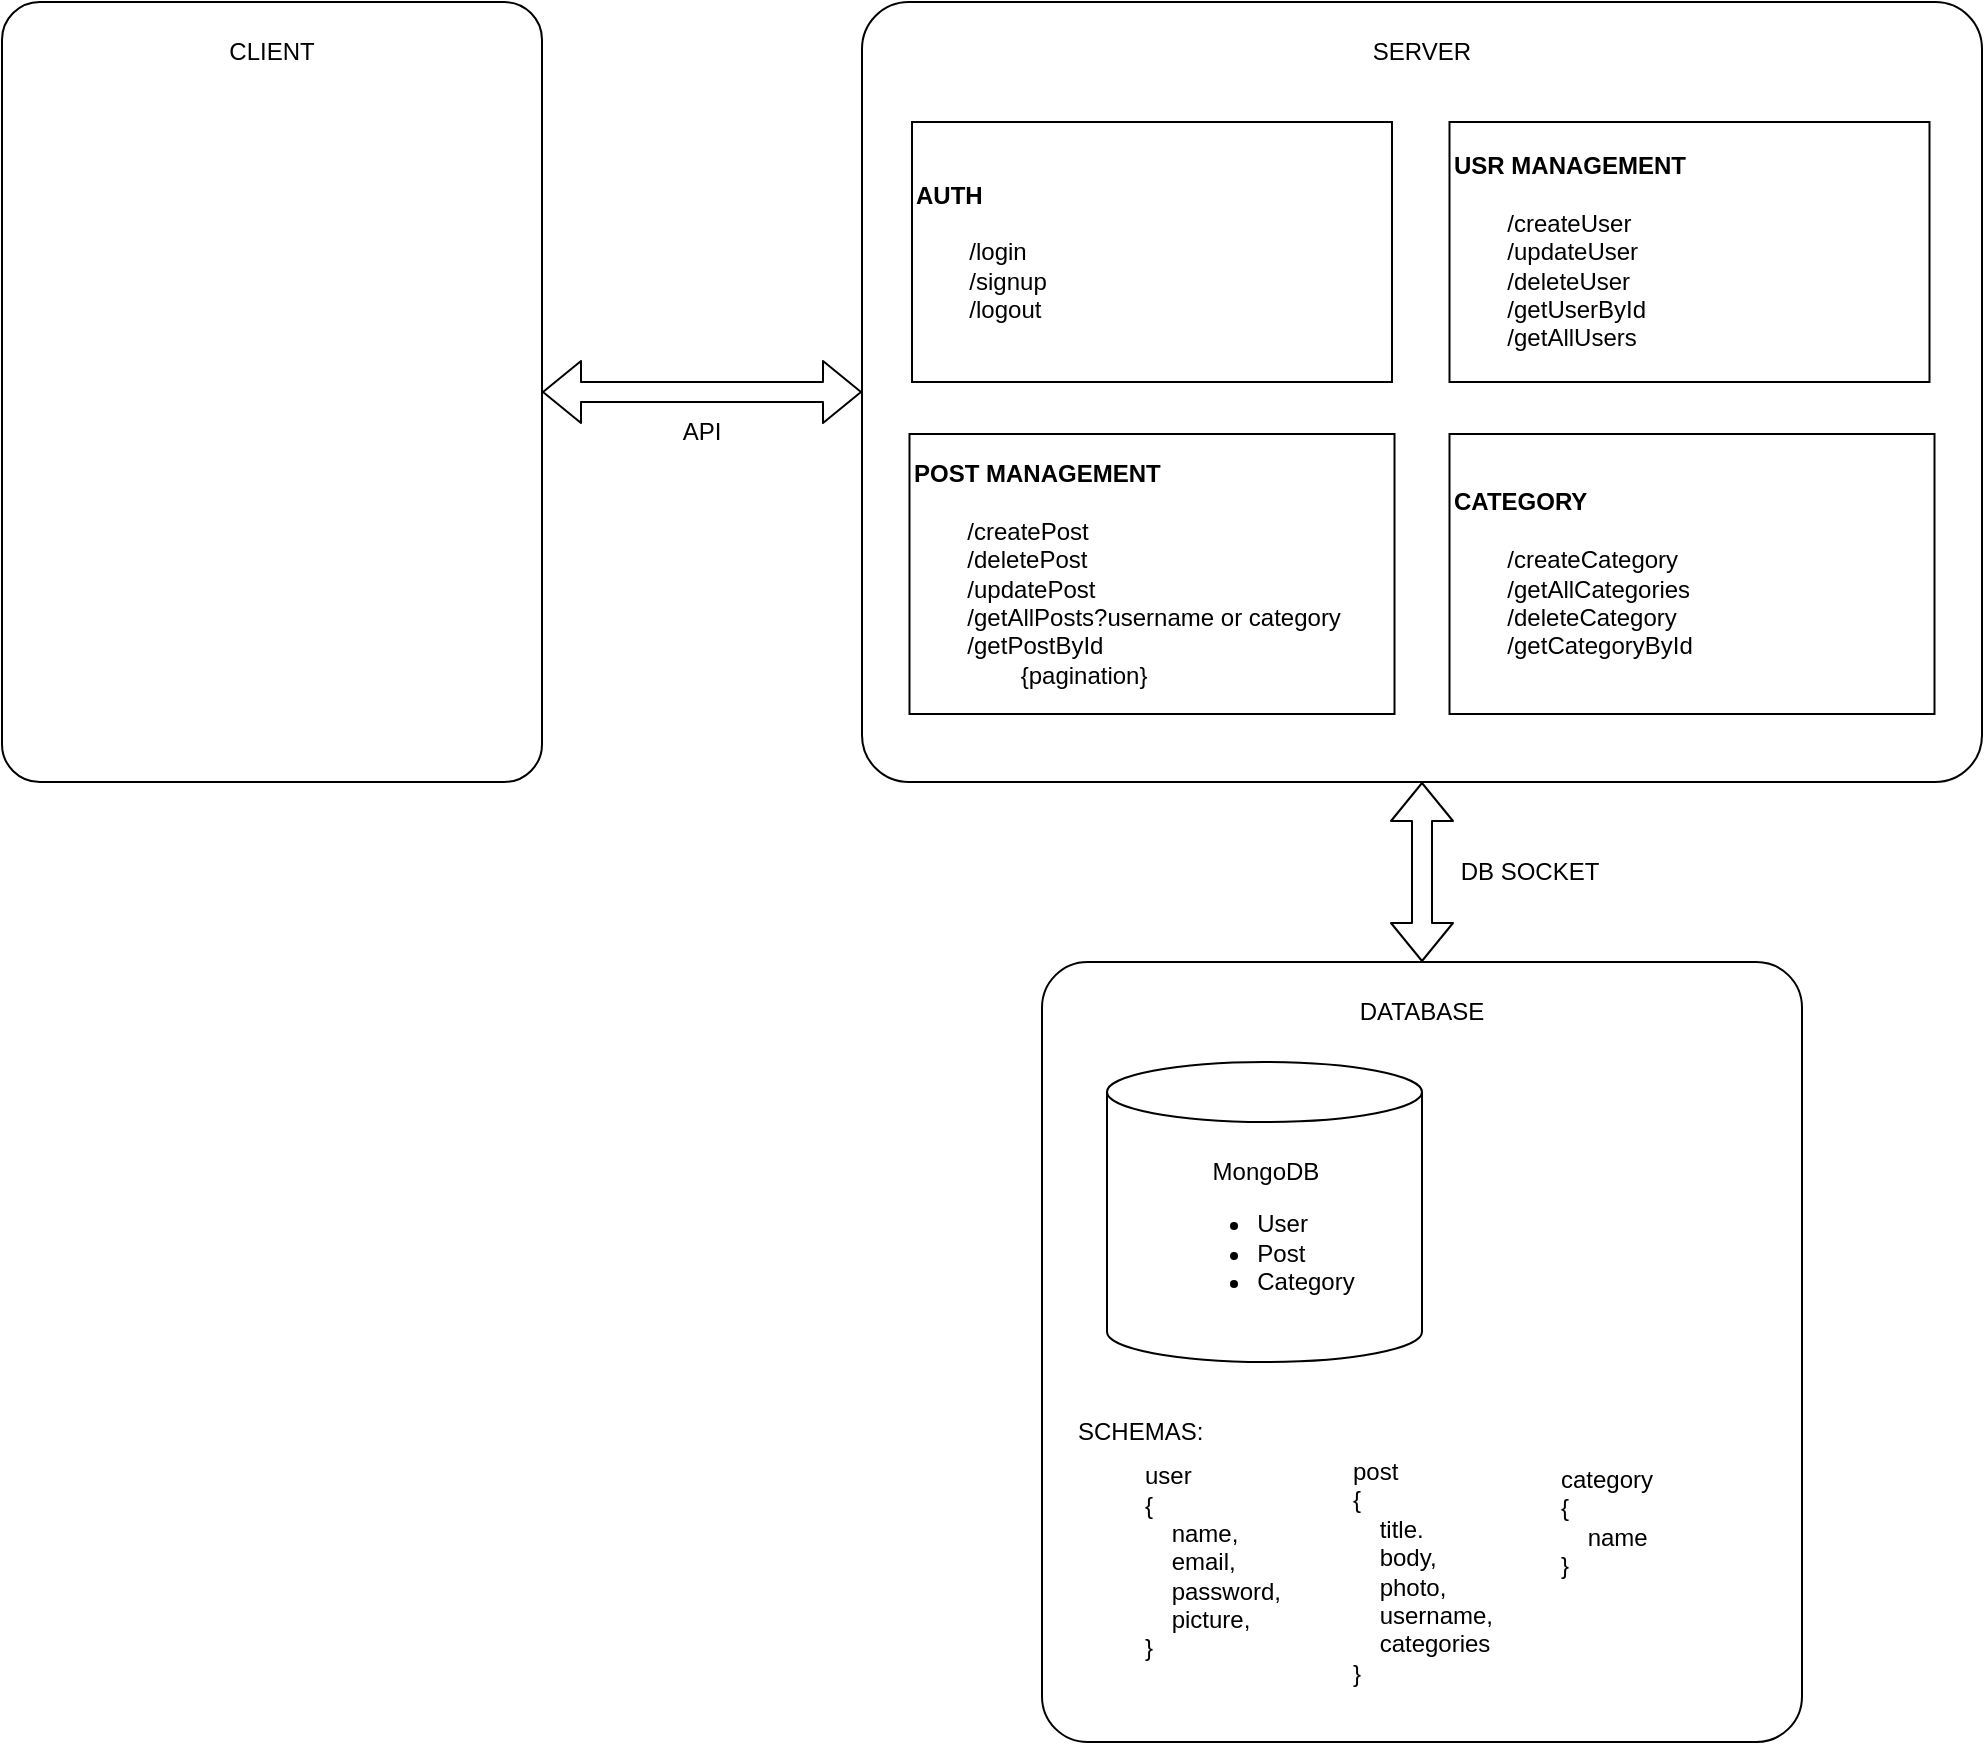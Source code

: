 <mxfile>
    <diagram id="8J5M5Pyc6L5RRG8MrWHb" name="Page-1">
        <mxGraphModel dx="1253" dy="704" grid="1" gridSize="10" guides="1" tooltips="1" connect="1" arrows="1" fold="1" page="1" pageScale="1" pageWidth="850" pageHeight="1100" math="0" shadow="0">
            <root>
                <mxCell id="0"/>
                <mxCell id="1" parent="0"/>
                <mxCell id="22" value="" style="rounded=1;whiteSpace=wrap;html=1;arcSize=6;" vertex="1" parent="1">
                    <mxGeometry x="530" y="530" width="380" height="390" as="geometry"/>
                </mxCell>
                <mxCell id="2" value="" style="rounded=1;whiteSpace=wrap;html=1;arcSize=7;" parent="1" vertex="1">
                    <mxGeometry x="10" y="50" width="270" height="390" as="geometry"/>
                </mxCell>
                <mxCell id="3" value="" style="rounded=1;whiteSpace=wrap;html=1;arcSize=6;" parent="1" vertex="1">
                    <mxGeometry x="440" y="50" width="560" height="390" as="geometry"/>
                </mxCell>
                <mxCell id="4" value="CLIENT" style="text;html=1;strokeColor=none;fillColor=none;align=center;verticalAlign=middle;whiteSpace=wrap;rounded=0;" parent="1" vertex="1">
                    <mxGeometry x="115" y="60" width="60" height="30" as="geometry"/>
                </mxCell>
                <mxCell id="5" value="SERVER" style="text;html=1;strokeColor=none;fillColor=none;align=center;verticalAlign=middle;whiteSpace=wrap;rounded=0;" parent="1" vertex="1">
                    <mxGeometry x="690" y="60" width="60" height="30" as="geometry"/>
                </mxCell>
                <mxCell id="7" value="API" style="text;html=1;strokeColor=none;fillColor=none;align=center;verticalAlign=middle;whiteSpace=wrap;rounded=0;" parent="1" vertex="1">
                    <mxGeometry x="330" y="250" width="60" height="30" as="geometry"/>
                </mxCell>
                <mxCell id="8" value="MongoDB&lt;br&gt;&lt;div style=&quot;text-align: left;&quot;&gt;&lt;ul&gt;&lt;li&gt;&lt;span style=&quot;background-color: initial;&quot;&gt;User&lt;/span&gt;&lt;/li&gt;&lt;li&gt;&lt;span style=&quot;background-color: initial;&quot;&gt;Post&lt;/span&gt;&lt;/li&gt;&lt;li&gt;&lt;span style=&quot;background-color: initial;&quot;&gt;Category&lt;/span&gt;&lt;/li&gt;&lt;/ul&gt;&lt;/div&gt;" style="shape=cylinder3;whiteSpace=wrap;html=1;boundedLbl=1;backgroundOutline=1;size=15;" parent="1" vertex="1">
                    <mxGeometry x="562.5" y="580" width="157.5" height="150" as="geometry"/>
                </mxCell>
                <mxCell id="11" value="&lt;div style=&quot;text-align: left;&quot;&gt;&lt;span style=&quot;background-color: initial;&quot;&gt;user&amp;nbsp;&lt;/span&gt;&lt;/div&gt;&lt;div style=&quot;text-align: left;&quot;&gt;&lt;span style=&quot;background-color: initial;&quot;&gt;{&lt;br&gt;&amp;nbsp; &amp;nbsp; name,&lt;br&gt;&amp;nbsp; &amp;nbsp; email,&lt;br&gt;&amp;nbsp; &amp;nbsp; password,&lt;br&gt;&amp;nbsp; &amp;nbsp; picture,&lt;/span&gt;&lt;/div&gt;&lt;div style=&quot;text-align: left;&quot;&gt;&lt;span style=&quot;background-color: initial;&quot;&gt;}&lt;/span&gt;&lt;/div&gt;" style="text;html=1;strokeColor=none;fillColor=none;align=center;verticalAlign=middle;whiteSpace=wrap;rounded=0;" parent="1" vertex="1">
                    <mxGeometry x="562.5" y="780" width="105" height="100" as="geometry"/>
                </mxCell>
                <mxCell id="12" value="&lt;div style=&quot;text-align: left;&quot;&gt;&lt;span style=&quot;background-color: initial;&quot;&gt;post&lt;br&gt;{&lt;/span&gt;&lt;br&gt;&lt;/div&gt;&lt;div style=&quot;text-align: left;&quot;&gt;&lt;span style=&quot;background-color: initial;&quot;&gt;&amp;nbsp; &amp;nbsp; title.&lt;br&gt;&amp;nbsp; &amp;nbsp; body,&lt;br&gt;&amp;nbsp; &amp;nbsp; photo,&lt;br&gt;&amp;nbsp; &amp;nbsp; username,&lt;br&gt;&amp;nbsp; &amp;nbsp; categories&lt;/span&gt;&lt;/div&gt;&lt;div style=&quot;text-align: left;&quot;&gt;&lt;span style=&quot;background-color: initial;&quot;&gt;}&lt;/span&gt;&lt;/div&gt;" style="text;html=1;strokeColor=none;fillColor=none;align=center;verticalAlign=middle;whiteSpace=wrap;rounded=0;" parent="1" vertex="1">
                    <mxGeometry x="667.5" y="780" width="105" height="110" as="geometry"/>
                </mxCell>
                <mxCell id="13" value="&lt;b&gt;USR MANAGEMENT&lt;br&gt;&lt;/b&gt;&lt;br&gt;&lt;span style=&quot;white-space: pre;&quot;&gt;&#9;&lt;/span&gt;/createUser&lt;br&gt;&lt;span style=&quot;white-space: pre;&quot;&gt;&#9;&lt;/span&gt;/updateUser&lt;br&gt;&lt;span style=&quot;white-space: pre;&quot;&gt;&#9;&lt;/span&gt;/deleteUser&lt;br&gt;&lt;span style=&quot;white-space: pre;&quot;&gt;&#9;&lt;/span&gt;/getUserById&lt;br&gt;&lt;span style=&quot;white-space: pre;&quot;&gt;&#9;&lt;/span&gt;/getAllUsers" style="rounded=0;whiteSpace=wrap;html=1;align=left;" parent="1" vertex="1">
                    <mxGeometry x="733.75" y="110" width="240" height="130" as="geometry"/>
                </mxCell>
                <mxCell id="14" value="&lt;b&gt;POST MANAGEMENT&lt;br&gt;&lt;/b&gt;&lt;br&gt;&lt;span style=&quot;&quot;&gt;&#9;&lt;/span&gt;&lt;span style=&quot;white-space: pre;&quot;&gt;&#9;&lt;/span&gt;/createPost&lt;br&gt;&lt;span style=&quot;&quot;&gt;&#9;&lt;/span&gt;&lt;span style=&quot;white-space: pre;&quot;&gt;&#9;&lt;/span&gt;/deletePost&lt;br&gt;&lt;span style=&quot;&quot;&gt;&#9;&lt;/span&gt;&lt;span style=&quot;white-space: pre;&quot;&gt;&#9;&lt;/span&gt;/updatePost&lt;br&gt;&lt;span style=&quot;&quot;&gt;&#9;&lt;/span&gt;&lt;span style=&quot;white-space: pre;&quot;&gt;&#9;&lt;/span&gt;/getAllPosts?username or category&lt;br&gt;&lt;span style=&quot;white-space: pre;&quot;&gt;&#9;&lt;/span&gt;/getPostById&lt;br&gt;&lt;span style=&quot;white-space: pre;&quot;&gt;&#9;&lt;/span&gt;&lt;span style=&quot;white-space: pre;&quot;&gt;&#9;&lt;/span&gt;{pagination}" style="rounded=0;whiteSpace=wrap;html=1;align=left;" parent="1" vertex="1">
                    <mxGeometry x="463.75" y="266" width="242.5" height="140" as="geometry"/>
                </mxCell>
                <mxCell id="15" value="&lt;b&gt;AUTH&lt;/b&gt;&lt;br&gt;&lt;br&gt;&lt;span style=&quot;white-space: pre;&quot;&gt;&#9;&lt;/span&gt;/login&lt;br&gt;&lt;span style=&quot;white-space: pre;&quot;&gt;&#9;&lt;/span&gt;/signup&lt;br&gt;&lt;span style=&quot;white-space: pre;&quot;&gt;&#9;&lt;/span&gt;/logout" style="rounded=0;whiteSpace=wrap;html=1;align=left;" parent="1" vertex="1">
                    <mxGeometry x="465" y="110" width="240" height="130" as="geometry"/>
                </mxCell>
                <mxCell id="16" value="&lt;b&gt;CATEGORY&lt;/b&gt;&lt;br&gt;&lt;br&gt;&lt;span style=&quot;&quot;&gt;&#9;&lt;/span&gt;&lt;span style=&quot;white-space: pre;&quot;&gt;&#9;&lt;/span&gt;/createCategory&lt;br&gt;&lt;span style=&quot;&quot;&gt;&#9;&lt;/span&gt;&lt;span style=&quot;white-space: pre;&quot;&gt;&#9;&lt;/span&gt;/getAllCategories&lt;br&gt;&lt;span style=&quot;&quot;&gt;&#9;&lt;/span&gt;&lt;span style=&quot;white-space: pre;&quot;&gt;&#9;&lt;/span&gt;/deleteCategory&lt;br&gt;&lt;span style=&quot;white-space: pre;&quot;&gt;&#9;&lt;/span&gt;/getCategoryById" style="rounded=0;whiteSpace=wrap;html=1;align=left;" vertex="1" parent="1">
                    <mxGeometry x="733.75" y="266" width="242.5" height="140" as="geometry"/>
                </mxCell>
                <mxCell id="19" value="" style="shape=flexArrow;endArrow=classic;startArrow=classic;html=1;entryX=0;entryY=0.5;entryDx=0;entryDy=0;" edge="1" parent="1" source="2" target="3">
                    <mxGeometry width="100" height="100" relative="1" as="geometry">
                        <mxPoint x="320" y="350" as="sourcePoint"/>
                        <mxPoint x="420" y="250" as="targetPoint"/>
                    </mxGeometry>
                </mxCell>
                <mxCell id="20" value="" style="shape=flexArrow;endArrow=classic;startArrow=classic;html=1;entryX=0.5;entryY=1;entryDx=0;entryDy=0;exitX=0.5;exitY=0;exitDx=0;exitDy=0;" edge="1" parent="1" source="22" target="3">
                    <mxGeometry width="100" height="100" relative="1" as="geometry">
                        <mxPoint x="660" y="580" as="sourcePoint"/>
                        <mxPoint x="760" y="480" as="targetPoint"/>
                    </mxGeometry>
                </mxCell>
                <mxCell id="21" value="&lt;div style=&quot;text-align: left;&quot;&gt;&lt;span style=&quot;background-color: initial;&quot;&gt;category&lt;br&gt;{&lt;/span&gt;&lt;br&gt;&lt;/div&gt;&lt;div style=&quot;text-align: left;&quot;&gt;&lt;span style=&quot;background-color: initial;&quot;&gt;&amp;nbsp; &amp;nbsp; name&lt;/span&gt;&lt;/div&gt;&lt;div style=&quot;text-align: left;&quot;&gt;&lt;span style=&quot;background-color: initial;&quot;&gt;}&lt;/span&gt;&lt;/div&gt;" style="text;html=1;strokeColor=none;fillColor=none;align=center;verticalAlign=middle;whiteSpace=wrap;rounded=0;" vertex="1" parent="1">
                    <mxGeometry x="760" y="780" width="105" height="60" as="geometry"/>
                </mxCell>
                <mxCell id="23" value="DATABASE" style="text;html=1;strokeColor=none;fillColor=none;align=center;verticalAlign=middle;whiteSpace=wrap;rounded=0;" vertex="1" parent="1">
                    <mxGeometry x="690" y="540" width="60" height="30" as="geometry"/>
                </mxCell>
                <mxCell id="24" value="SCHEMAS:" style="text;html=1;strokeColor=none;fillColor=none;align=left;verticalAlign=middle;whiteSpace=wrap;rounded=0;" vertex="1" parent="1">
                    <mxGeometry x="546.25" y="750" width="77.5" height="30" as="geometry"/>
                </mxCell>
                <mxCell id="25" value="DB SOCKET" style="text;html=1;strokeColor=none;fillColor=none;align=center;verticalAlign=middle;whiteSpace=wrap;rounded=0;" vertex="1" parent="1">
                    <mxGeometry x="733.75" y="470" width="80" height="30" as="geometry"/>
                </mxCell>
            </root>
        </mxGraphModel>
    </diagram>
</mxfile>